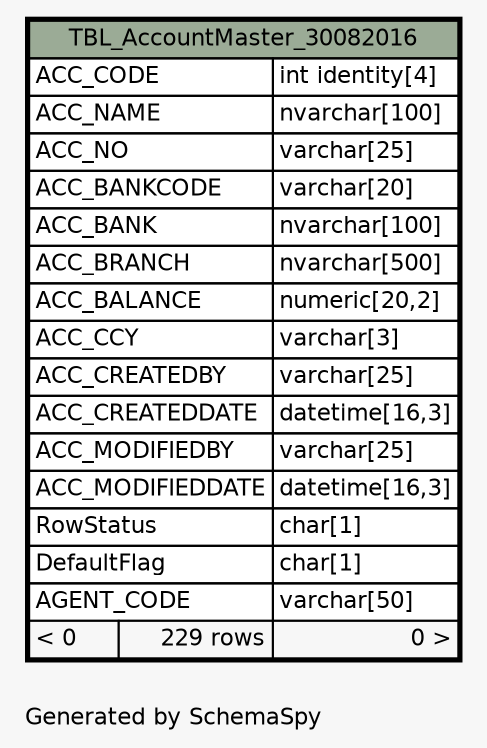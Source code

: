 // dot 2.38.0 on Windows 10 10.0
// SchemaSpy rev 590
digraph "oneDegreeRelationshipsDiagram" {
  graph [
    rankdir="RL"
    bgcolor="#f7f7f7"
    label="\nGenerated by SchemaSpy"
    labeljust="l"
    nodesep="0.18"
    ranksep="0.46"
    fontname="Helvetica"
    fontsize="11"
  ];
  node [
    fontname="Helvetica"
    fontsize="11"
    shape="plaintext"
  ];
  edge [
    arrowsize="0.8"
  ];
  "TBL_AccountMaster_30082016" [
    label=<
    <TABLE BORDER="2" CELLBORDER="1" CELLSPACING="0" BGCOLOR="#ffffff">
      <TR><TD COLSPAN="3" BGCOLOR="#9bab96" ALIGN="CENTER">TBL_AccountMaster_30082016</TD></TR>
      <TR><TD PORT="ACC_CODE" COLSPAN="2" ALIGN="LEFT">ACC_CODE</TD><TD PORT="ACC_CODE.type" ALIGN="LEFT">int identity[4]</TD></TR>
      <TR><TD PORT="ACC_NAME" COLSPAN="2" ALIGN="LEFT">ACC_NAME</TD><TD PORT="ACC_NAME.type" ALIGN="LEFT">nvarchar[100]</TD></TR>
      <TR><TD PORT="ACC_NO" COLSPAN="2" ALIGN="LEFT">ACC_NO</TD><TD PORT="ACC_NO.type" ALIGN="LEFT">varchar[25]</TD></TR>
      <TR><TD PORT="ACC_BANKCODE" COLSPAN="2" ALIGN="LEFT">ACC_BANKCODE</TD><TD PORT="ACC_BANKCODE.type" ALIGN="LEFT">varchar[20]</TD></TR>
      <TR><TD PORT="ACC_BANK" COLSPAN="2" ALIGN="LEFT">ACC_BANK</TD><TD PORT="ACC_BANK.type" ALIGN="LEFT">nvarchar[100]</TD></TR>
      <TR><TD PORT="ACC_BRANCH" COLSPAN="2" ALIGN="LEFT">ACC_BRANCH</TD><TD PORT="ACC_BRANCH.type" ALIGN="LEFT">nvarchar[500]</TD></TR>
      <TR><TD PORT="ACC_BALANCE" COLSPAN="2" ALIGN="LEFT">ACC_BALANCE</TD><TD PORT="ACC_BALANCE.type" ALIGN="LEFT">numeric[20,2]</TD></TR>
      <TR><TD PORT="ACC_CCY" COLSPAN="2" ALIGN="LEFT">ACC_CCY</TD><TD PORT="ACC_CCY.type" ALIGN="LEFT">varchar[3]</TD></TR>
      <TR><TD PORT="ACC_CREATEDBY" COLSPAN="2" ALIGN="LEFT">ACC_CREATEDBY</TD><TD PORT="ACC_CREATEDBY.type" ALIGN="LEFT">varchar[25]</TD></TR>
      <TR><TD PORT="ACC_CREATEDDATE" COLSPAN="2" ALIGN="LEFT">ACC_CREATEDDATE</TD><TD PORT="ACC_CREATEDDATE.type" ALIGN="LEFT">datetime[16,3]</TD></TR>
      <TR><TD PORT="ACC_MODIFIEDBY" COLSPAN="2" ALIGN="LEFT">ACC_MODIFIEDBY</TD><TD PORT="ACC_MODIFIEDBY.type" ALIGN="LEFT">varchar[25]</TD></TR>
      <TR><TD PORT="ACC_MODIFIEDDATE" COLSPAN="2" ALIGN="LEFT">ACC_MODIFIEDDATE</TD><TD PORT="ACC_MODIFIEDDATE.type" ALIGN="LEFT">datetime[16,3]</TD></TR>
      <TR><TD PORT="RowStatus" COLSPAN="2" ALIGN="LEFT">RowStatus</TD><TD PORT="RowStatus.type" ALIGN="LEFT">char[1]</TD></TR>
      <TR><TD PORT="DefaultFlag" COLSPAN="2" ALIGN="LEFT">DefaultFlag</TD><TD PORT="DefaultFlag.type" ALIGN="LEFT">char[1]</TD></TR>
      <TR><TD PORT="AGENT_CODE" COLSPAN="2" ALIGN="LEFT">AGENT_CODE</TD><TD PORT="AGENT_CODE.type" ALIGN="LEFT">varchar[50]</TD></TR>
      <TR><TD ALIGN="LEFT" BGCOLOR="#f7f7f7">&lt; 0</TD><TD ALIGN="RIGHT" BGCOLOR="#f7f7f7">229 rows</TD><TD ALIGN="RIGHT" BGCOLOR="#f7f7f7">0 &gt;</TD></TR>
    </TABLE>>
    URL="TBL_AccountMaster_30082016.html"
    tooltip="TBL_AccountMaster_30082016"
  ];
}
